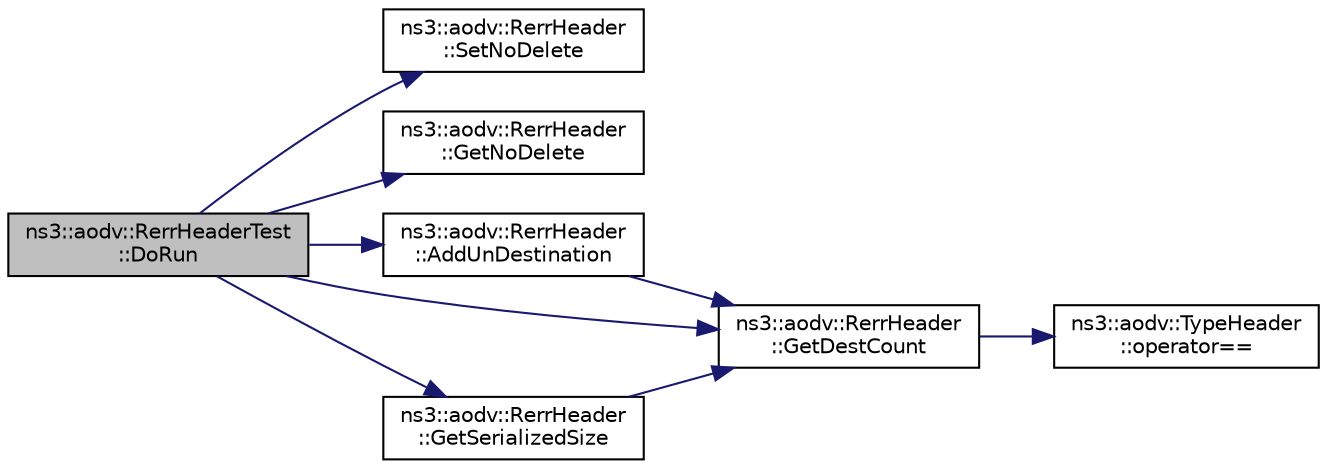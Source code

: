 digraph "ns3::aodv::RerrHeaderTest::DoRun"
{
  edge [fontname="Helvetica",fontsize="10",labelfontname="Helvetica",labelfontsize="10"];
  node [fontname="Helvetica",fontsize="10",shape=record];
  rankdir="LR";
  Node1 [label="ns3::aodv::RerrHeaderTest\l::DoRun",height=0.2,width=0.4,color="black", fillcolor="grey75", style="filled", fontcolor="black"];
  Node1 -> Node2 [color="midnightblue",fontsize="10",style="solid"];
  Node2 [label="ns3::aodv::RerrHeader\l::SetNoDelete",height=0.2,width=0.4,color="black", fillcolor="white", style="filled",URL="$d2/df8/classns3_1_1aodv_1_1RerrHeader.html#a9adafeb01f978374f9d4ed888e864894"];
  Node1 -> Node3 [color="midnightblue",fontsize="10",style="solid"];
  Node3 [label="ns3::aodv::RerrHeader\l::GetNoDelete",height=0.2,width=0.4,color="black", fillcolor="white", style="filled",URL="$d2/df8/classns3_1_1aodv_1_1RerrHeader.html#a25cf76da4ca0277eedbc8b3c5621c8b6"];
  Node1 -> Node4 [color="midnightblue",fontsize="10",style="solid"];
  Node4 [label="ns3::aodv::RerrHeader\l::AddUnDestination",height=0.2,width=0.4,color="black", fillcolor="white", style="filled",URL="$d2/df8/classns3_1_1aodv_1_1RerrHeader.html#a9cac1aabb34a05418aeca37121a0d7fe"];
  Node4 -> Node5 [color="midnightblue",fontsize="10",style="solid"];
  Node5 [label="ns3::aodv::RerrHeader\l::GetDestCount",height=0.2,width=0.4,color="black", fillcolor="white", style="filled",URL="$d2/df8/classns3_1_1aodv_1_1RerrHeader.html#aa1b0b05b9800bb6804a6f3610825ec7f",tooltip="Return number of unreachable destinations in RERR message. "];
  Node5 -> Node6 [color="midnightblue",fontsize="10",style="solid"];
  Node6 [label="ns3::aodv::TypeHeader\l::operator==",height=0.2,width=0.4,color="black", fillcolor="white", style="filled",URL="$d7/d53/classns3_1_1aodv_1_1TypeHeader.html#a25c9f3695e3ca3c8c8be1188fee35433"];
  Node1 -> Node5 [color="midnightblue",fontsize="10",style="solid"];
  Node1 -> Node7 [color="midnightblue",fontsize="10",style="solid"];
  Node7 [label="ns3::aodv::RerrHeader\l::GetSerializedSize",height=0.2,width=0.4,color="black", fillcolor="white", style="filled",URL="$d2/df8/classns3_1_1aodv_1_1RerrHeader.html#a773167b93215445b454c3ffc345e2f44"];
  Node7 -> Node5 [color="midnightblue",fontsize="10",style="solid"];
}
